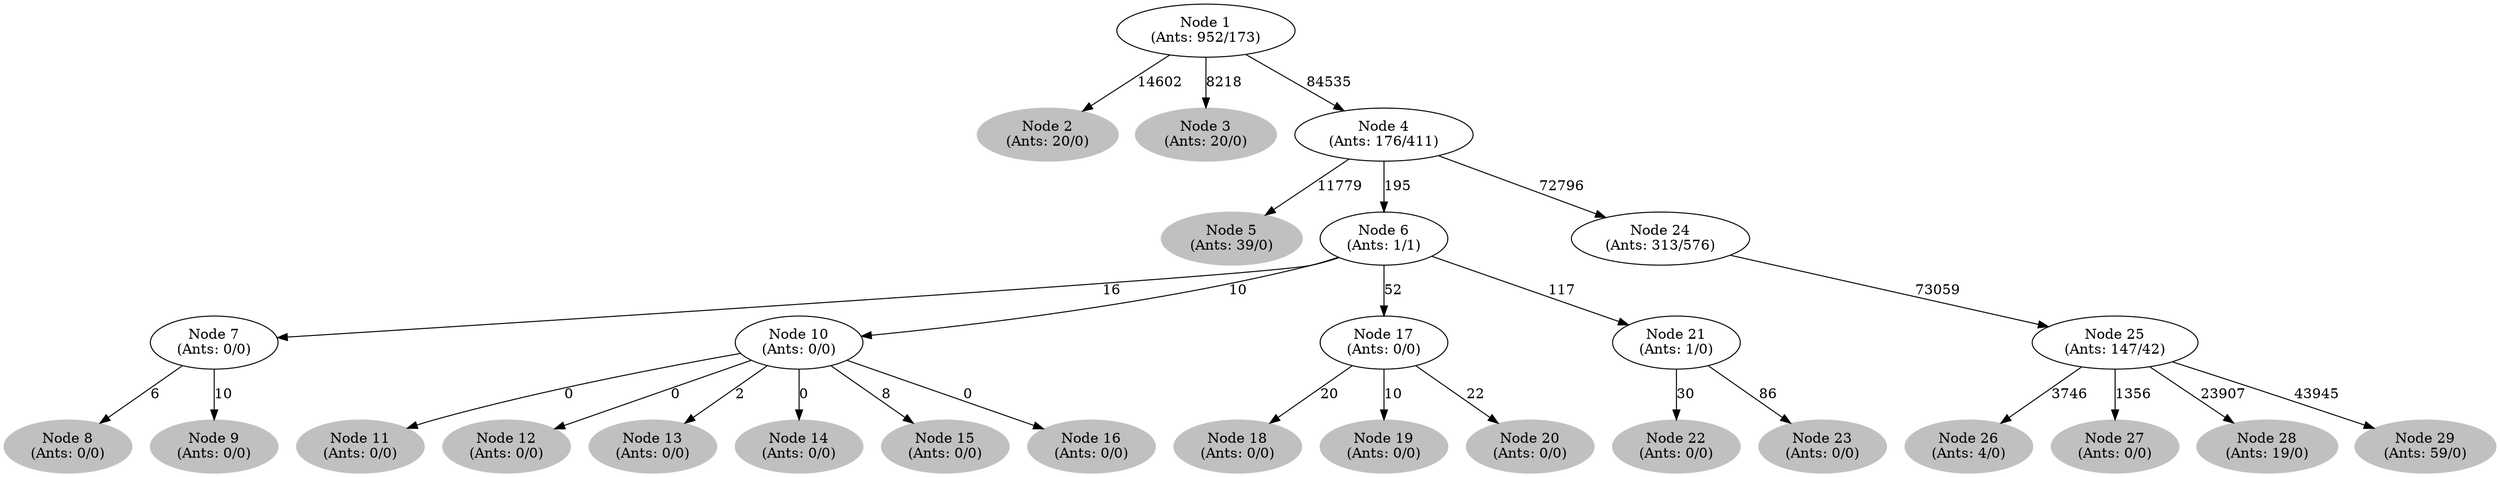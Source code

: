 digraph G {
	
	 "Node 2\n(Ants: 20/0)" [style=filled,color="gray"];
	"Node 1\n(Ants: 952/173)" -> "Node 2\n(Ants: 20/0)" [label=14602];
	 "Node 3\n(Ants: 20/0)" [style=filled,color="gray"];
	"Node 1\n(Ants: 952/173)" -> "Node 3\n(Ants: 20/0)" [label=8218];
	 "Node 1\n(Ants: 952/173)" -> "Node 4\n(Ants: 176/411)" [label=84535];
	 "Node 5\n(Ants: 39/0)" [style=filled,color="gray"];
	"Node 4\n(Ants: 176/411)" -> "Node 5\n(Ants: 39/0)" [label=11779];
	 "Node 4\n(Ants: 176/411)" -> "Node 6\n(Ants: 1/1)" [label=195];
	 "Node 6\n(Ants: 1/1)" -> "Node 7\n(Ants: 0/0)" [label=16];
	 "Node 8\n(Ants: 0/0)" [style=filled,color="gray"];
	"Node 7\n(Ants: 0/0)" -> "Node 8\n(Ants: 0/0)" [label=6];
	 "Node 9\n(Ants: 0/0)" [style=filled,color="gray"];
	"Node 7\n(Ants: 0/0)" -> "Node 9\n(Ants: 0/0)" [label=10];
	 "Node 6\n(Ants: 1/1)" -> "Node 10\n(Ants: 0/0)" [label=10];
	 "Node 11\n(Ants: 0/0)" [style=filled,color="gray"];
	"Node 10\n(Ants: 0/0)" -> "Node 11\n(Ants: 0/0)" [label=0];
	 "Node 12\n(Ants: 0/0)" [style=filled,color="gray"];
	"Node 10\n(Ants: 0/0)" -> "Node 12\n(Ants: 0/0)" [label=0];
	 "Node 13\n(Ants: 0/0)" [style=filled,color="gray"];
	"Node 10\n(Ants: 0/0)" -> "Node 13\n(Ants: 0/0)" [label=2];
	 "Node 14\n(Ants: 0/0)" [style=filled,color="gray"];
	"Node 10\n(Ants: 0/0)" -> "Node 14\n(Ants: 0/0)" [label=0];
	 "Node 15\n(Ants: 0/0)" [style=filled,color="gray"];
	"Node 10\n(Ants: 0/0)" -> "Node 15\n(Ants: 0/0)" [label=8];
	 "Node 16\n(Ants: 0/0)" [style=filled,color="gray"];
	"Node 10\n(Ants: 0/0)" -> "Node 16\n(Ants: 0/0)" [label=0];
	 "Node 6\n(Ants: 1/1)" -> "Node 17\n(Ants: 0/0)" [label=52];
	 "Node 18\n(Ants: 0/0)" [style=filled,color="gray"];
	"Node 17\n(Ants: 0/0)" -> "Node 18\n(Ants: 0/0)" [label=20];
	 "Node 19\n(Ants: 0/0)" [style=filled,color="gray"];
	"Node 17\n(Ants: 0/0)" -> "Node 19\n(Ants: 0/0)" [label=10];
	 "Node 20\n(Ants: 0/0)" [style=filled,color="gray"];
	"Node 17\n(Ants: 0/0)" -> "Node 20\n(Ants: 0/0)" [label=22];
	 "Node 6\n(Ants: 1/1)" -> "Node 21\n(Ants: 1/0)" [label=117];
	 "Node 22\n(Ants: 0/0)" [style=filled,color="gray"];
	"Node 21\n(Ants: 1/0)" -> "Node 22\n(Ants: 0/0)" [label=30];
	 "Node 23\n(Ants: 0/0)" [style=filled,color="gray"];
	"Node 21\n(Ants: 1/0)" -> "Node 23\n(Ants: 0/0)" [label=86];
	 "Node 4\n(Ants: 176/411)" -> "Node 24\n(Ants: 313/576)" [label=72796];
	 "Node 24\n(Ants: 313/576)" -> "Node 25\n(Ants: 147/42)" [label=73059];
	 "Node 26\n(Ants: 4/0)" [style=filled,color="gray"];
	"Node 25\n(Ants: 147/42)" -> "Node 26\n(Ants: 4/0)" [label=3746];
	 "Node 27\n(Ants: 0/0)" [style=filled,color="gray"];
	"Node 25\n(Ants: 147/42)" -> "Node 27\n(Ants: 0/0)" [label=1356];
	 "Node 28\n(Ants: 19/0)" [style=filled,color="gray"];
	"Node 25\n(Ants: 147/42)" -> "Node 28\n(Ants: 19/0)" [label=23907];
	 "Node 29\n(Ants: 59/0)" [style=filled,color="gray"];
	"Node 25\n(Ants: 147/42)" -> "Node 29\n(Ants: 59/0)" [label=43945];
	 
}
